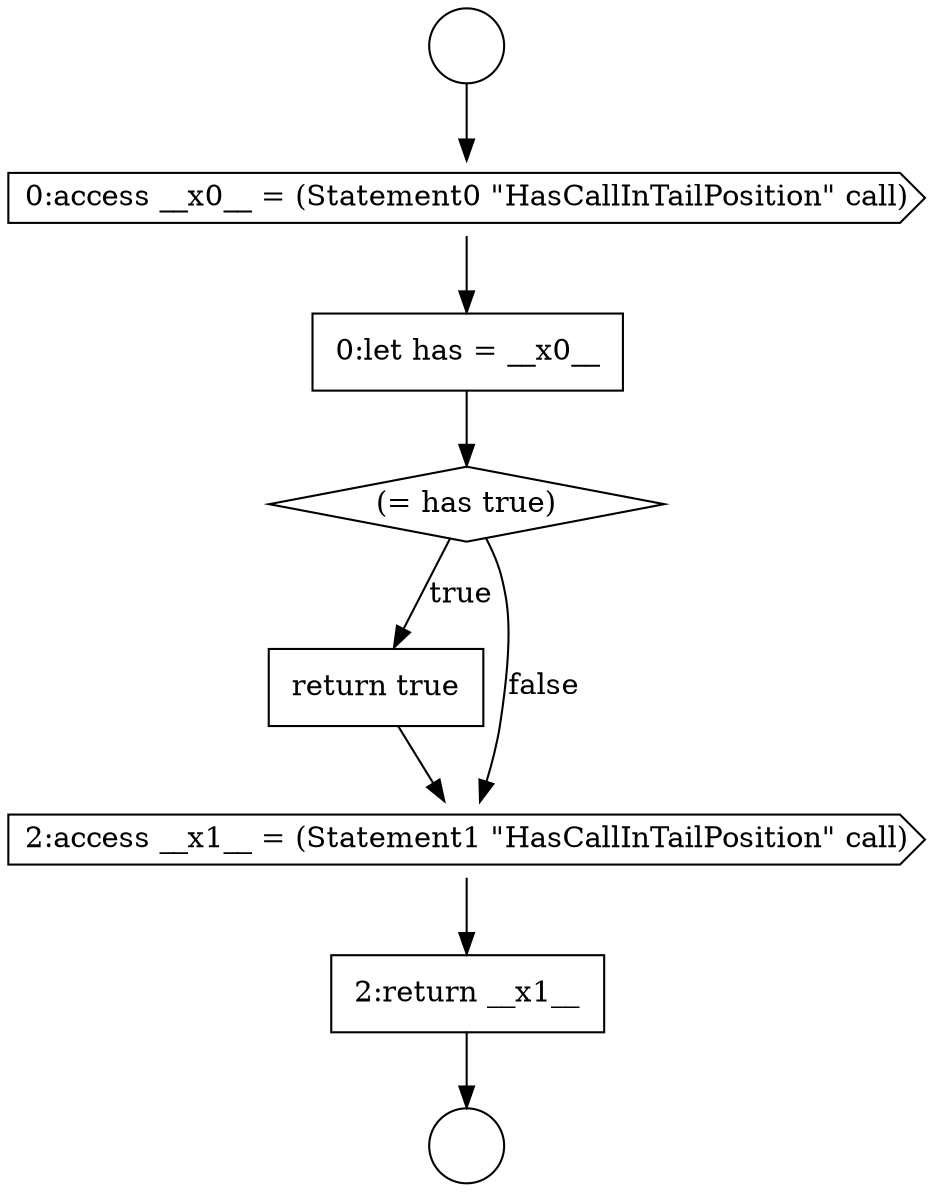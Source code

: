 digraph {
  node9476 [shape=none, margin=0, label=<<font color="black">
    <table border="0" cellborder="1" cellspacing="0" cellpadding="10">
      <tr><td align="left">0:let has = __x0__</td></tr>
    </table>
  </font>> color="black" fillcolor="white" style=filled]
  node9477 [shape=diamond, label=<<font color="black">(= has true)</font>> color="black" fillcolor="white" style=filled]
  node9478 [shape=none, margin=0, label=<<font color="black">
    <table border="0" cellborder="1" cellspacing="0" cellpadding="10">
      <tr><td align="left">return true</td></tr>
    </table>
  </font>> color="black" fillcolor="white" style=filled]
  node9473 [shape=circle label=" " color="black" fillcolor="white" style=filled]
  node9474 [shape=circle label=" " color="black" fillcolor="white" style=filled]
  node9479 [shape=cds, label=<<font color="black">2:access __x1__ = (Statement1 &quot;HasCallInTailPosition&quot; call)</font>> color="black" fillcolor="white" style=filled]
  node9480 [shape=none, margin=0, label=<<font color="black">
    <table border="0" cellborder="1" cellspacing="0" cellpadding="10">
      <tr><td align="left">2:return __x1__</td></tr>
    </table>
  </font>> color="black" fillcolor="white" style=filled]
  node9475 [shape=cds, label=<<font color="black">0:access __x0__ = (Statement0 &quot;HasCallInTailPosition&quot; call)</font>> color="black" fillcolor="white" style=filled]
  node9478 -> node9479 [ color="black"]
  node9473 -> node9475 [ color="black"]
  node9480 -> node9474 [ color="black"]
  node9475 -> node9476 [ color="black"]
  node9477 -> node9478 [label=<<font color="black">true</font>> color="black"]
  node9477 -> node9479 [label=<<font color="black">false</font>> color="black"]
  node9476 -> node9477 [ color="black"]
  node9479 -> node9480 [ color="black"]
}

